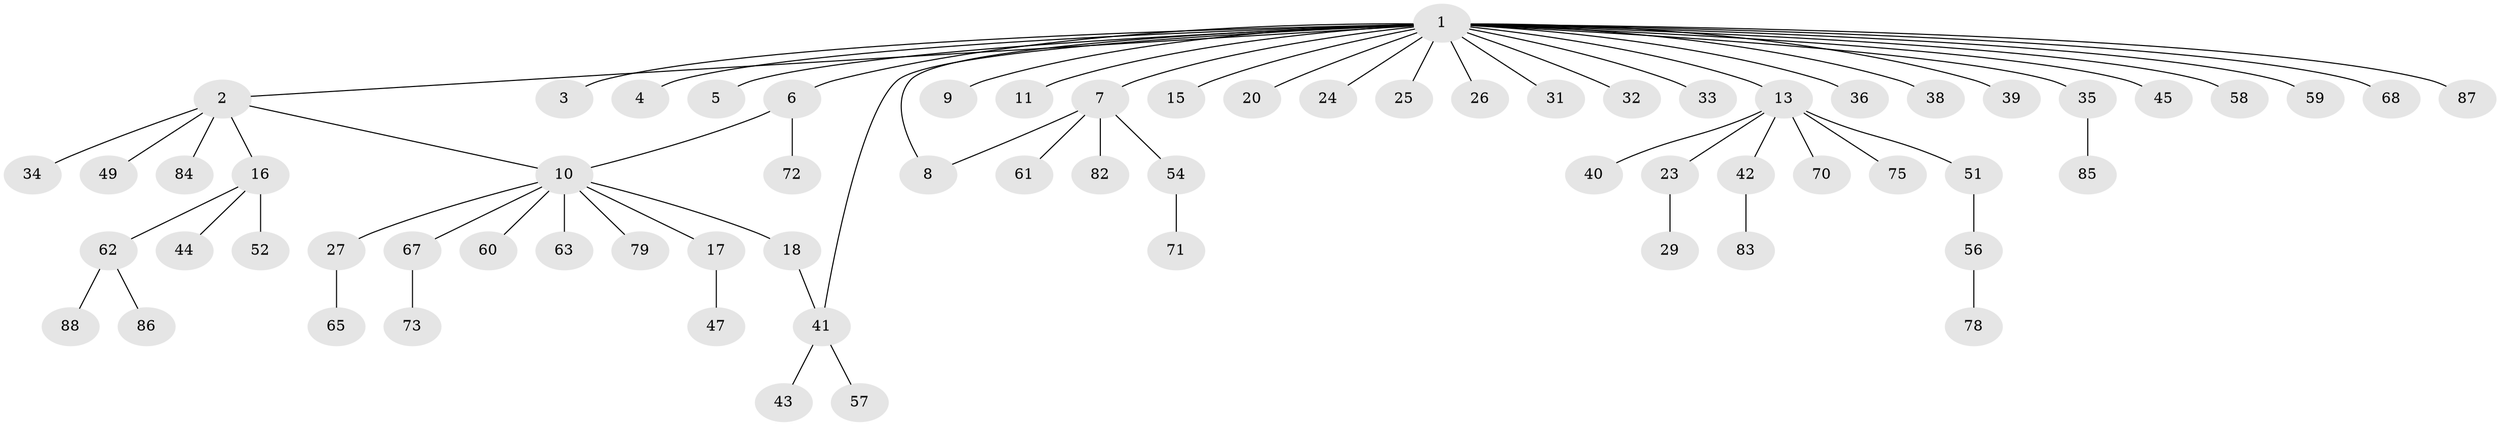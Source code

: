 // Generated by graph-tools (version 1.1) at 2025/23/03/03/25 07:23:51]
// undirected, 67 vertices, 69 edges
graph export_dot {
graph [start="1"]
  node [color=gray90,style=filled];
  1 [super="+12"];
  2 [super="+28"];
  3;
  4 [super="+37"];
  5;
  6 [super="+21"];
  7 [super="+48"];
  8;
  9;
  10 [super="+22"];
  11 [super="+50"];
  13 [super="+14"];
  15;
  16 [super="+30"];
  17 [super="+19"];
  18 [super="+74"];
  20;
  23;
  24;
  25;
  26;
  27;
  29;
  31;
  32;
  33 [super="+81"];
  34;
  35 [super="+76"];
  36;
  38 [super="+53"];
  39;
  40;
  41 [super="+46"];
  42;
  43;
  44 [super="+64"];
  45;
  47;
  49 [super="+80"];
  51 [super="+69"];
  52 [super="+55"];
  54;
  56 [super="+77"];
  57;
  58;
  59 [super="+89"];
  60;
  61;
  62 [super="+66"];
  63;
  65;
  67;
  68;
  70;
  71;
  72;
  73;
  75;
  78;
  79;
  82;
  83;
  84;
  85;
  86;
  87;
  88;
  1 -- 2;
  1 -- 3;
  1 -- 4;
  1 -- 5;
  1 -- 6;
  1 -- 7;
  1 -- 8;
  1 -- 9;
  1 -- 11;
  1 -- 20;
  1 -- 24;
  1 -- 25;
  1 -- 31;
  1 -- 32;
  1 -- 33;
  1 -- 35;
  1 -- 38;
  1 -- 39;
  1 -- 41;
  1 -- 45;
  1 -- 58;
  1 -- 59;
  1 -- 87;
  1 -- 68;
  1 -- 36;
  1 -- 26;
  1 -- 13;
  1 -- 15;
  2 -- 16;
  2 -- 34;
  2 -- 84;
  2 -- 10;
  2 -- 49;
  6 -- 10;
  6 -- 72;
  7 -- 8;
  7 -- 54;
  7 -- 61;
  7 -- 82;
  10 -- 17;
  10 -- 18;
  10 -- 27;
  10 -- 63;
  10 -- 67;
  10 -- 79;
  10 -- 60;
  13 -- 23;
  13 -- 42;
  13 -- 51;
  13 -- 70;
  13 -- 40;
  13 -- 75;
  16 -- 44;
  16 -- 52;
  16 -- 62;
  17 -- 47;
  18 -- 41;
  23 -- 29;
  27 -- 65;
  35 -- 85;
  41 -- 43;
  41 -- 57;
  42 -- 83;
  51 -- 56;
  54 -- 71;
  56 -- 78;
  62 -- 86;
  62 -- 88;
  67 -- 73;
}
